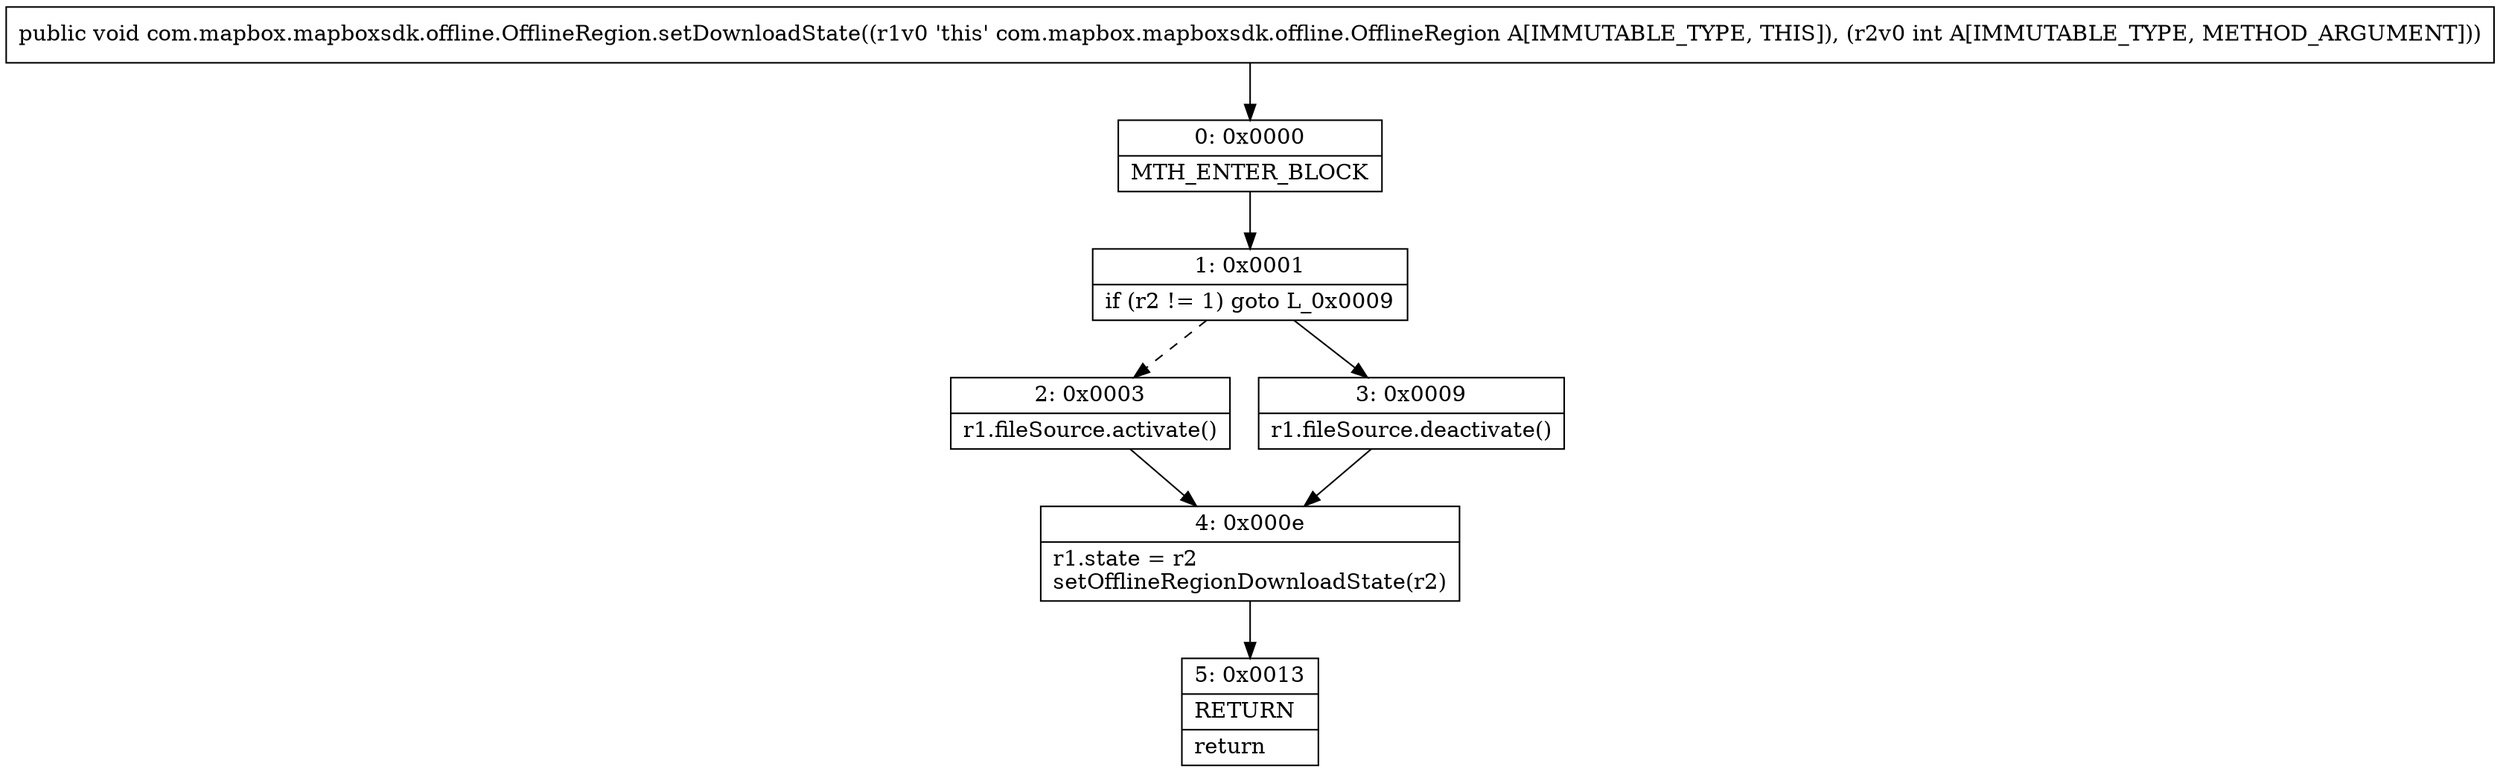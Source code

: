 digraph "CFG forcom.mapbox.mapboxsdk.offline.OfflineRegion.setDownloadState(I)V" {
Node_0 [shape=record,label="{0\:\ 0x0000|MTH_ENTER_BLOCK\l}"];
Node_1 [shape=record,label="{1\:\ 0x0001|if (r2 != 1) goto L_0x0009\l}"];
Node_2 [shape=record,label="{2\:\ 0x0003|r1.fileSource.activate()\l}"];
Node_3 [shape=record,label="{3\:\ 0x0009|r1.fileSource.deactivate()\l}"];
Node_4 [shape=record,label="{4\:\ 0x000e|r1.state = r2\lsetOfflineRegionDownloadState(r2)\l}"];
Node_5 [shape=record,label="{5\:\ 0x0013|RETURN\l|return\l}"];
MethodNode[shape=record,label="{public void com.mapbox.mapboxsdk.offline.OfflineRegion.setDownloadState((r1v0 'this' com.mapbox.mapboxsdk.offline.OfflineRegion A[IMMUTABLE_TYPE, THIS]), (r2v0 int A[IMMUTABLE_TYPE, METHOD_ARGUMENT])) }"];
MethodNode -> Node_0;
Node_0 -> Node_1;
Node_1 -> Node_2[style=dashed];
Node_1 -> Node_3;
Node_2 -> Node_4;
Node_3 -> Node_4;
Node_4 -> Node_5;
}

